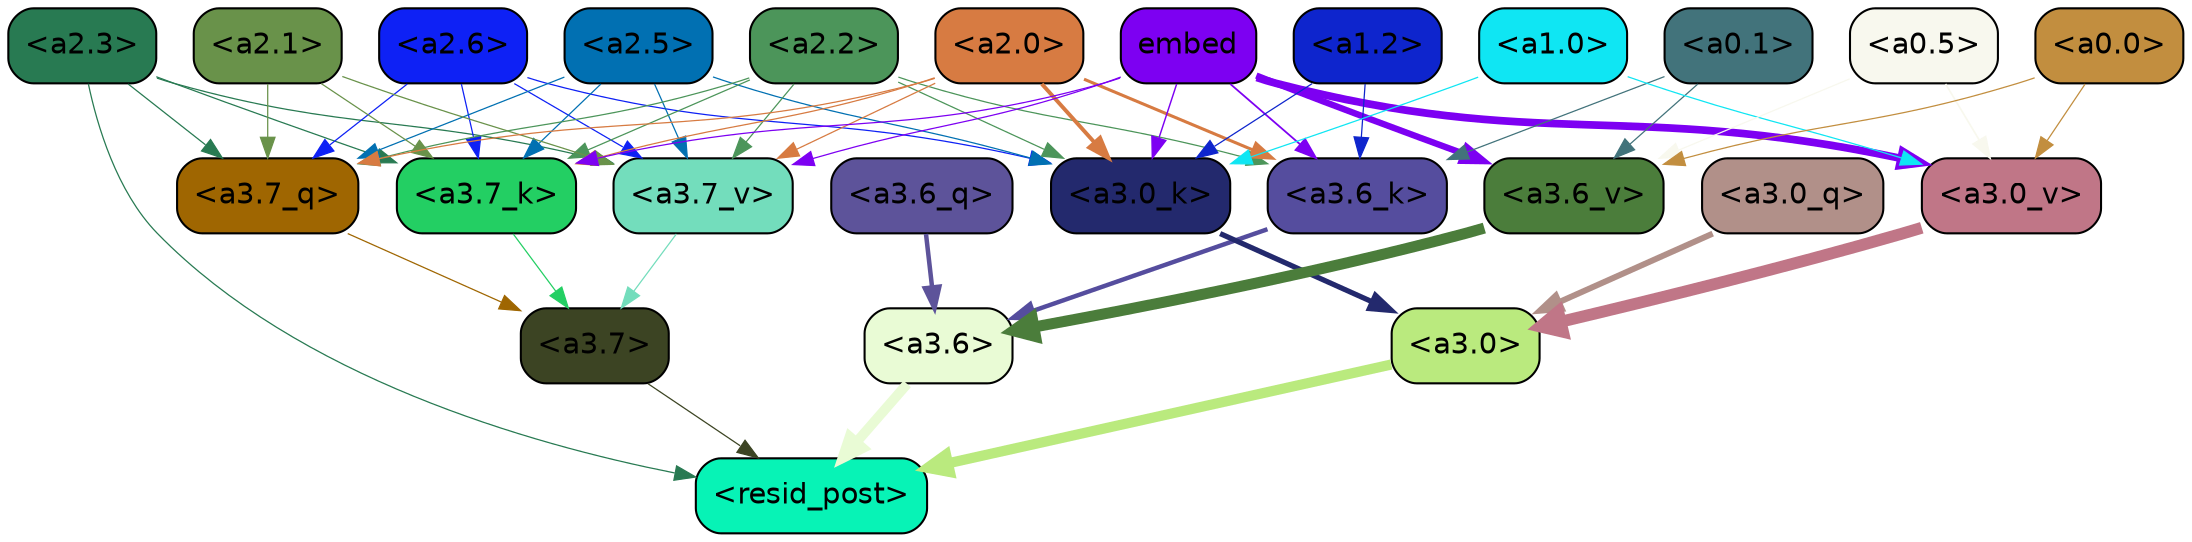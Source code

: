 strict digraph "" {
	graph [bgcolor=transparent,
		layout=dot,
		overlap=false,
		splines=true
	];
	"<a3.7>"	[color=black,
		fillcolor="#3c4423",
		fontname=Helvetica,
		shape=box,
		style="filled, rounded"];
	"<resid_post>"	[color=black,
		fillcolor="#07f3b6",
		fontname=Helvetica,
		shape=box,
		style="filled, rounded"];
	"<a3.7>" -> "<resid_post>"	[color="#3c4423",
		penwidth=0.6];
	"<a3.6>"	[color=black,
		fillcolor="#e9fbd5",
		fontname=Helvetica,
		shape=box,
		style="filled, rounded"];
	"<a3.6>" -> "<resid_post>"	[color="#e9fbd5",
		penwidth=4.7534414529800415];
	"<a3.0>"	[color=black,
		fillcolor="#baea7e",
		fontname=Helvetica,
		shape=box,
		style="filled, rounded"];
	"<a3.0>" -> "<resid_post>"	[color="#baea7e",
		penwidth=4.898576855659485];
	"<a2.3>"	[color=black,
		fillcolor="#287a52",
		fontname=Helvetica,
		shape=box,
		style="filled, rounded"];
	"<a2.3>" -> "<resid_post>"	[color="#287a52",
		penwidth=0.6];
	"<a3.7_q>"	[color=black,
		fillcolor="#9f6601",
		fontname=Helvetica,
		shape=box,
		style="filled, rounded"];
	"<a2.3>" -> "<a3.7_q>"	[color="#287a52",
		penwidth=0.6];
	"<a3.7_k>"	[color=black,
		fillcolor="#23cf63",
		fontname=Helvetica,
		shape=box,
		style="filled, rounded"];
	"<a2.3>" -> "<a3.7_k>"	[color="#287a52",
		penwidth=0.6];
	"<a3.7_v>"	[color=black,
		fillcolor="#73ddbc",
		fontname=Helvetica,
		shape=box,
		style="filled, rounded"];
	"<a2.3>" -> "<a3.7_v>"	[color="#287a52",
		penwidth=0.6];
	"<a3.7_q>" -> "<a3.7>"	[color="#9f6601",
		penwidth=0.6];
	"<a3.6_q>"	[color=black,
		fillcolor="#5d539a",
		fontname=Helvetica,
		shape=box,
		style="filled, rounded"];
	"<a3.6_q>" -> "<a3.6>"	[color="#5d539a",
		penwidth=2.160832464694977];
	"<a3.0_q>"	[color=black,
		fillcolor="#b19089",
		fontname=Helvetica,
		shape=box,
		style="filled, rounded"];
	"<a3.0_q>" -> "<a3.0>"	[color="#b19089",
		penwidth=2.870753765106201];
	"<a3.7_k>" -> "<a3.7>"	[color="#23cf63",
		penwidth=0.6];
	"<a3.6_k>"	[color=black,
		fillcolor="#554d9e",
		fontname=Helvetica,
		shape=box,
		style="filled, rounded"];
	"<a3.6_k>" -> "<a3.6>"	[color="#554d9e",
		penwidth=2.13908451795578];
	"<a3.0_k>"	[color=black,
		fillcolor="#23296d",
		fontname=Helvetica,
		shape=box,
		style="filled, rounded"];
	"<a3.0_k>" -> "<a3.0>"	[color="#23296d",
		penwidth=2.520303964614868];
	"<a3.7_v>" -> "<a3.7>"	[color="#73ddbc",
		penwidth=0.6];
	"<a3.6_v>"	[color=black,
		fillcolor="#4b7d3b",
		fontname=Helvetica,
		shape=box,
		style="filled, rounded"];
	"<a3.6_v>" -> "<a3.6>"	[color="#4b7d3b",
		penwidth=5.297133803367615];
	"<a3.0_v>"	[color=black,
		fillcolor="#c07687",
		fontname=Helvetica,
		shape=box,
		style="filled, rounded"];
	"<a3.0_v>" -> "<a3.0>"	[color="#c07687",
		penwidth=5.680712580680847];
	"<a2.6>"	[color=black,
		fillcolor="#0e21f5",
		fontname=Helvetica,
		shape=box,
		style="filled, rounded"];
	"<a2.6>" -> "<a3.7_q>"	[color="#0e21f5",
		penwidth=0.6];
	"<a2.6>" -> "<a3.7_k>"	[color="#0e21f5",
		penwidth=0.6];
	"<a2.6>" -> "<a3.0_k>"	[color="#0e21f5",
		penwidth=0.6];
	"<a2.6>" -> "<a3.7_v>"	[color="#0e21f5",
		penwidth=0.6];
	"<a2.5>"	[color=black,
		fillcolor="#0170b2",
		fontname=Helvetica,
		shape=box,
		style="filled, rounded"];
	"<a2.5>" -> "<a3.7_q>"	[color="#0170b2",
		penwidth=0.6];
	"<a2.5>" -> "<a3.7_k>"	[color="#0170b2",
		penwidth=0.6];
	"<a2.5>" -> "<a3.0_k>"	[color="#0170b2",
		penwidth=0.6];
	"<a2.5>" -> "<a3.7_v>"	[color="#0170b2",
		penwidth=0.6];
	"<a2.2>"	[color=black,
		fillcolor="#4c955a",
		fontname=Helvetica,
		shape=box,
		style="filled, rounded"];
	"<a2.2>" -> "<a3.7_q>"	[color="#4c955a",
		penwidth=0.6];
	"<a2.2>" -> "<a3.7_k>"	[color="#4c955a",
		penwidth=0.6];
	"<a2.2>" -> "<a3.6_k>"	[color="#4c955a",
		penwidth=0.6];
	"<a2.2>" -> "<a3.0_k>"	[color="#4c955a",
		penwidth=0.6];
	"<a2.2>" -> "<a3.7_v>"	[color="#4c955a",
		penwidth=0.6];
	"<a2.1>"	[color=black,
		fillcolor="#69924a",
		fontname=Helvetica,
		shape=box,
		style="filled, rounded"];
	"<a2.1>" -> "<a3.7_q>"	[color="#69924a",
		penwidth=0.6];
	"<a2.1>" -> "<a3.7_k>"	[color="#69924a",
		penwidth=0.6];
	"<a2.1>" -> "<a3.7_v>"	[color="#69924a",
		penwidth=0.6];
	"<a2.0>"	[color=black,
		fillcolor="#d77b42",
		fontname=Helvetica,
		shape=box,
		style="filled, rounded"];
	"<a2.0>" -> "<a3.7_q>"	[color="#d77b42",
		penwidth=0.6];
	"<a2.0>" -> "<a3.7_k>"	[color="#d77b42",
		penwidth=0.6];
	"<a2.0>" -> "<a3.6_k>"	[color="#d77b42",
		penwidth=1.4784413101151586];
	"<a2.0>" -> "<a3.0_k>"	[color="#d77b42",
		penwidth=1.8858084231615067];
	"<a2.0>" -> "<a3.7_v>"	[color="#d77b42",
		penwidth=0.6];
	embed	[color=black,
		fillcolor="#7d00f2",
		fontname=Helvetica,
		shape=box,
		style="filled, rounded"];
	embed -> "<a3.7_k>"	[color="#7d00f2",
		penwidth=0.6];
	embed -> "<a3.6_k>"	[color="#7d00f2",
		penwidth=0.8552796393632889];
	embed -> "<a3.0_k>"	[color="#7d00f2",
		penwidth=0.691851794719696];
	embed -> "<a3.7_v>"	[color="#7d00f2",
		penwidth=0.6];
	embed -> "<a3.6_v>"	[color="#7d00f2",
		penwidth=3.067279100418091];
	embed -> "<a3.0_v>"	[color="#7d00f2",
		penwidth=3.6927278637886047];
	"<a1.2>"	[color=black,
		fillcolor="#0e25cd",
		fontname=Helvetica,
		shape=box,
		style="filled, rounded"];
	"<a1.2>" -> "<a3.6_k>"	[color="#0e25cd",
		penwidth=0.6];
	"<a1.2>" -> "<a3.0_k>"	[color="#0e25cd",
		penwidth=0.6];
	"<a0.1>"	[color=black,
		fillcolor="#42737b",
		fontname=Helvetica,
		shape=box,
		style="filled, rounded"];
	"<a0.1>" -> "<a3.6_k>"	[color="#42737b",
		penwidth=0.6];
	"<a0.1>" -> "<a3.6_v>"	[color="#42737b",
		penwidth=0.6];
	"<a1.0>"	[color=black,
		fillcolor="#0fe6f3",
		fontname=Helvetica,
		shape=box,
		style="filled, rounded"];
	"<a1.0>" -> "<a3.0_k>"	[color="#0fe6f3",
		penwidth=0.6];
	"<a1.0>" -> "<a3.0_v>"	[color="#0fe6f3",
		penwidth=0.6];
	"<a0.5>"	[color=black,
		fillcolor="#f8f8ee",
		fontname=Helvetica,
		shape=box,
		style="filled, rounded"];
	"<a0.5>" -> "<a3.6_v>"	[color="#f8f8ee",
		penwidth=0.6];
	"<a0.5>" -> "<a3.0_v>"	[color="#f8f8ee",
		penwidth=0.8028683364391327];
	"<a0.0>"	[color=black,
		fillcolor="#c28e3f",
		fontname=Helvetica,
		shape=box,
		style="filled, rounded"];
	"<a0.0>" -> "<a3.6_v>"	[color="#c28e3f",
		penwidth=0.6];
	"<a0.0>" -> "<a3.0_v>"	[color="#c28e3f",
		penwidth=0.6];
}
